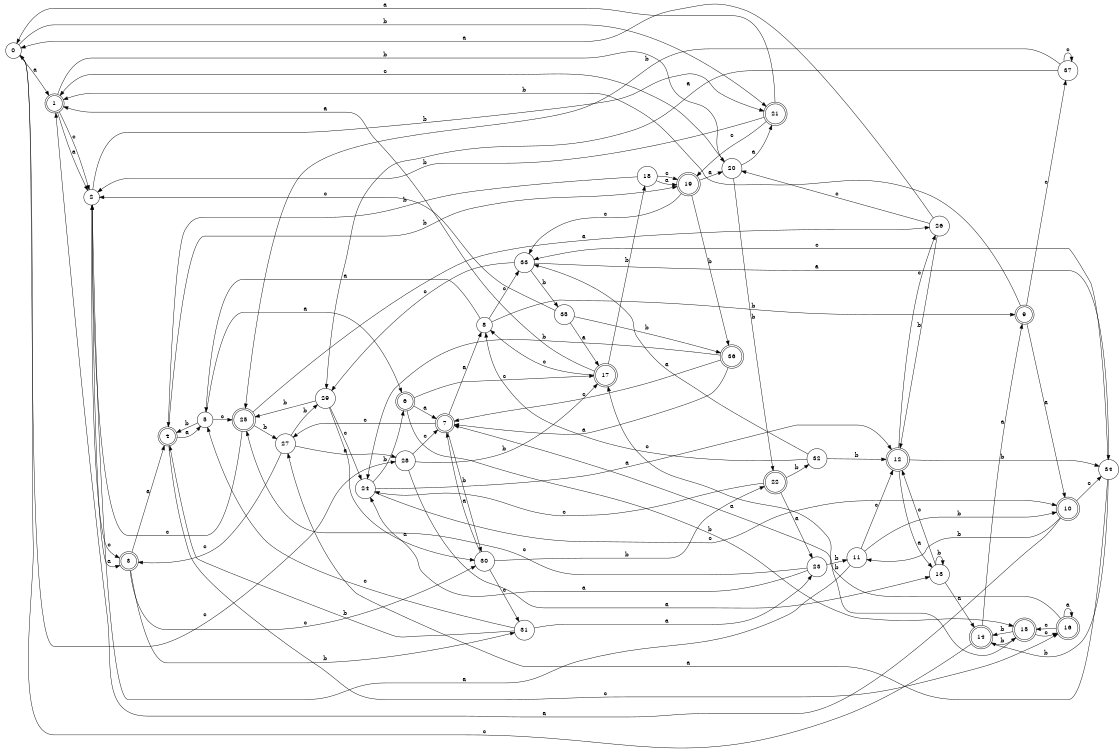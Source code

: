 digraph n31_1 {
__start0 [label="" shape="none"];

rankdir=LR;
size="8,5";

s0 [style="filled", color="black", fillcolor="white" shape="circle", label="0"];
s1 [style="rounded,filled", color="black", fillcolor="white" shape="doublecircle", label="1"];
s2 [style="filled", color="black", fillcolor="white" shape="circle", label="2"];
s3 [style="rounded,filled", color="black", fillcolor="white" shape="doublecircle", label="3"];
s4 [style="rounded,filled", color="black", fillcolor="white" shape="doublecircle", label="4"];
s5 [style="filled", color="black", fillcolor="white" shape="circle", label="5"];
s6 [style="rounded,filled", color="black", fillcolor="white" shape="doublecircle", label="6"];
s7 [style="rounded,filled", color="black", fillcolor="white" shape="doublecircle", label="7"];
s8 [style="filled", color="black", fillcolor="white" shape="circle", label="8"];
s9 [style="rounded,filled", color="black", fillcolor="white" shape="doublecircle", label="9"];
s10 [style="rounded,filled", color="black", fillcolor="white" shape="doublecircle", label="10"];
s11 [style="filled", color="black", fillcolor="white" shape="circle", label="11"];
s12 [style="rounded,filled", color="black", fillcolor="white" shape="doublecircle", label="12"];
s13 [style="filled", color="black", fillcolor="white" shape="circle", label="13"];
s14 [style="rounded,filled", color="black", fillcolor="white" shape="doublecircle", label="14"];
s15 [style="rounded,filled", color="black", fillcolor="white" shape="doublecircle", label="15"];
s16 [style="rounded,filled", color="black", fillcolor="white" shape="doublecircle", label="16"];
s17 [style="rounded,filled", color="black", fillcolor="white" shape="doublecircle", label="17"];
s18 [style="filled", color="black", fillcolor="white" shape="circle", label="18"];
s19 [style="rounded,filled", color="black", fillcolor="white" shape="doublecircle", label="19"];
s20 [style="filled", color="black", fillcolor="white" shape="circle", label="20"];
s21 [style="rounded,filled", color="black", fillcolor="white" shape="doublecircle", label="21"];
s22 [style="rounded,filled", color="black", fillcolor="white" shape="doublecircle", label="22"];
s23 [style="filled", color="black", fillcolor="white" shape="circle", label="23"];
s24 [style="filled", color="black", fillcolor="white" shape="circle", label="24"];
s25 [style="rounded,filled", color="black", fillcolor="white" shape="doublecircle", label="25"];
s26 [style="filled", color="black", fillcolor="white" shape="circle", label="26"];
s27 [style="filled", color="black", fillcolor="white" shape="circle", label="27"];
s28 [style="filled", color="black", fillcolor="white" shape="circle", label="28"];
s29 [style="filled", color="black", fillcolor="white" shape="circle", label="29"];
s30 [style="filled", color="black", fillcolor="white" shape="circle", label="30"];
s31 [style="filled", color="black", fillcolor="white" shape="circle", label="31"];
s32 [style="filled", color="black", fillcolor="white" shape="circle", label="32"];
s33 [style="filled", color="black", fillcolor="white" shape="circle", label="33"];
s34 [style="filled", color="black", fillcolor="white" shape="circle", label="34"];
s35 [style="filled", color="black", fillcolor="white" shape="circle", label="35"];
s36 [style="rounded,filled", color="black", fillcolor="white" shape="doublecircle", label="36"];
s37 [style="filled", color="black", fillcolor="white" shape="circle", label="37"];
s0 -> s1 [label="a"];
s0 -> s21 [label="b"];
s0 -> s28 [label="c"];
s1 -> s2 [label="a"];
s1 -> s20 [label="b"];
s1 -> s2 [label="c"];
s2 -> s3 [label="a"];
s2 -> s21 [label="b"];
s2 -> s3 [label="c"];
s3 -> s4 [label="a"];
s3 -> s31 [label="b"];
s3 -> s30 [label="c"];
s4 -> s5 [label="a"];
s4 -> s19 [label="b"];
s4 -> s16 [label="c"];
s5 -> s6 [label="a"];
s5 -> s4 [label="b"];
s5 -> s25 [label="c"];
s6 -> s7 [label="a"];
s6 -> s15 [label="b"];
s6 -> s17 [label="c"];
s7 -> s8 [label="a"];
s7 -> s30 [label="b"];
s7 -> s27 [label="c"];
s8 -> s5 [label="a"];
s8 -> s9 [label="b"];
s8 -> s33 [label="c"];
s9 -> s10 [label="a"];
s9 -> s1 [label="b"];
s9 -> s37 [label="c"];
s10 -> s1 [label="a"];
s10 -> s11 [label="b"];
s10 -> s34 [label="c"];
s11 -> s2 [label="a"];
s11 -> s10 [label="b"];
s11 -> s12 [label="c"];
s12 -> s13 [label="a"];
s12 -> s34 [label="b"];
s12 -> s26 [label="c"];
s13 -> s14 [label="a"];
s13 -> s13 [label="b"];
s13 -> s12 [label="c"];
s14 -> s9 [label="a"];
s14 -> s15 [label="b"];
s14 -> s0 [label="c"];
s15 -> s7 [label="a"];
s15 -> s14 [label="b"];
s15 -> s16 [label="c"];
s16 -> s16 [label="a"];
s16 -> s17 [label="b"];
s16 -> s15 [label="c"];
s17 -> s1 [label="a"];
s17 -> s18 [label="b"];
s17 -> s8 [label="c"];
s18 -> s19 [label="a"];
s18 -> s4 [label="b"];
s18 -> s19 [label="c"];
s19 -> s20 [label="a"];
s19 -> s36 [label="b"];
s19 -> s33 [label="c"];
s20 -> s21 [label="a"];
s20 -> s22 [label="b"];
s20 -> s1 [label="c"];
s21 -> s0 [label="a"];
s21 -> s2 [label="b"];
s21 -> s19 [label="c"];
s22 -> s23 [label="a"];
s22 -> s32 [label="b"];
s22 -> s24 [label="c"];
s23 -> s24 [label="a"];
s23 -> s11 [label="b"];
s23 -> s25 [label="c"];
s24 -> s12 [label="a"];
s24 -> s6 [label="b"];
s24 -> s10 [label="c"];
s25 -> s26 [label="a"];
s25 -> s27 [label="b"];
s25 -> s2 [label="c"];
s26 -> s0 [label="a"];
s26 -> s12 [label="b"];
s26 -> s20 [label="c"];
s27 -> s28 [label="a"];
s27 -> s29 [label="b"];
s27 -> s3 [label="c"];
s28 -> s13 [label="a"];
s28 -> s17 [label="b"];
s28 -> s7 [label="c"];
s29 -> s30 [label="a"];
s29 -> s25 [label="b"];
s29 -> s24 [label="c"];
s30 -> s7 [label="a"];
s30 -> s22 [label="b"];
s30 -> s31 [label="c"];
s31 -> s23 [label="a"];
s31 -> s4 [label="b"];
s31 -> s5 [label="c"];
s32 -> s33 [label="a"];
s32 -> s12 [label="b"];
s32 -> s8 [label="c"];
s33 -> s34 [label="a"];
s33 -> s35 [label="b"];
s33 -> s29 [label="c"];
s34 -> s27 [label="a"];
s34 -> s14 [label="b"];
s34 -> s33 [label="c"];
s35 -> s17 [label="a"];
s35 -> s36 [label="b"];
s35 -> s2 [label="c"];
s36 -> s7 [label="a"];
s36 -> s24 [label="b"];
s36 -> s7 [label="c"];
s37 -> s29 [label="a"];
s37 -> s25 [label="b"];
s37 -> s37 [label="c"];

}